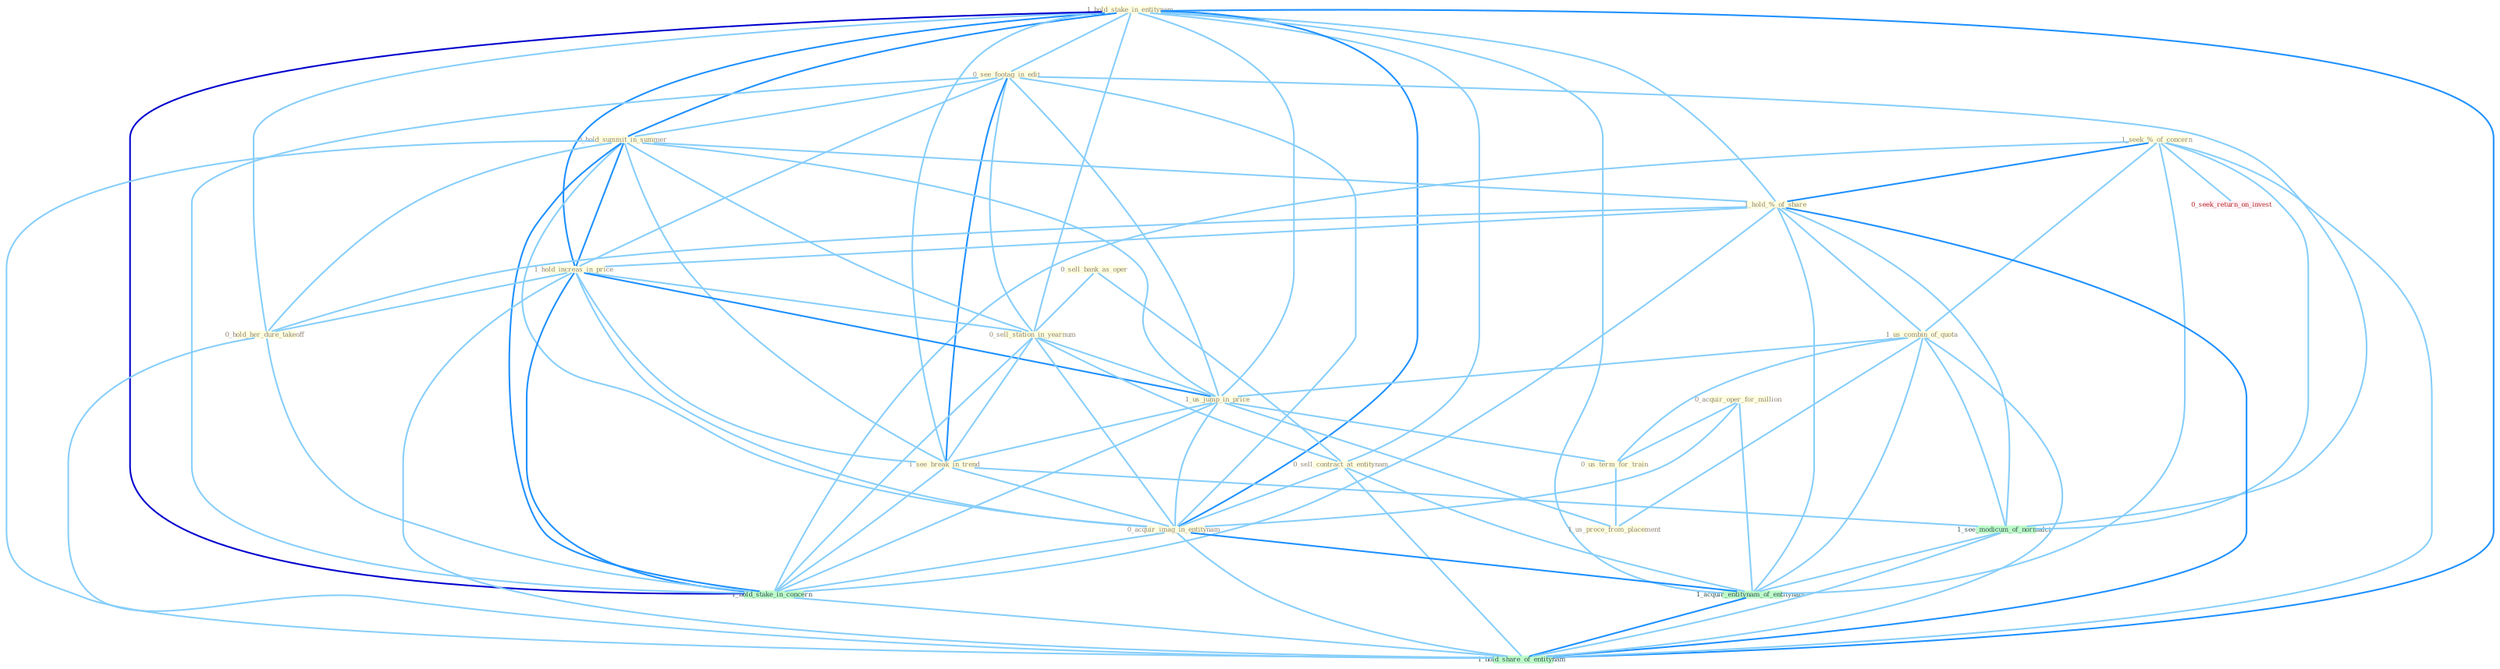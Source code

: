 Graph G{ 
    node
    [shape=polygon,style=filled,width=.5,height=.06,color="#BDFCC9",fixedsize=true,fontsize=4,
    fontcolor="#2f4f4f"];
    {node
    [color="#ffffe0", fontcolor="#8b7d6b"] "1_hold_stake_in_entitynam " "0_see_footag_in_edit " "1_seek_%_of_concern " "0_sell_bank_as_oper " "0_hold_summit_in_summer " "1_hold_%_of_share " "1_us_combin_of_quota " "0_acquir_oper_for_million " "1_hold_increas_in_price " "0_sell_station_in_yearnum " "1_us_jump_in_price " "0_us_term_for_train " "1_see_break_in_trend " "0_hold_her_dure_takeoff " "0_sell_contract_at_entitynam " "1_us_proce_from_placement " "0_acquir_imag_in_entitynam "}
{node [color="#fff0f5", fontcolor="#b22222"] "0_seek_return_on_invest "}
edge [color="#B0E2FF"];

	"1_hold_stake_in_entitynam " -- "0_see_footag_in_edit " [w="1", color="#87cefa" ];
	"1_hold_stake_in_entitynam " -- "0_hold_summit_in_summer " [w="2", color="#1e90ff" , len=0.8];
	"1_hold_stake_in_entitynam " -- "1_hold_%_of_share " [w="1", color="#87cefa" ];
	"1_hold_stake_in_entitynam " -- "1_hold_increas_in_price " [w="2", color="#1e90ff" , len=0.8];
	"1_hold_stake_in_entitynam " -- "0_sell_station_in_yearnum " [w="1", color="#87cefa" ];
	"1_hold_stake_in_entitynam " -- "1_us_jump_in_price " [w="1", color="#87cefa" ];
	"1_hold_stake_in_entitynam " -- "1_see_break_in_trend " [w="1", color="#87cefa" ];
	"1_hold_stake_in_entitynam " -- "0_hold_her_dure_takeoff " [w="1", color="#87cefa" ];
	"1_hold_stake_in_entitynam " -- "0_sell_contract_at_entitynam " [w="1", color="#87cefa" ];
	"1_hold_stake_in_entitynam " -- "0_acquir_imag_in_entitynam " [w="2", color="#1e90ff" , len=0.8];
	"1_hold_stake_in_entitynam " -- "1_hold_stake_in_concern " [w="3", color="#0000cd" , len=0.6];
	"1_hold_stake_in_entitynam " -- "1_acquir_entitynam_of_entitynam " [w="1", color="#87cefa" ];
	"1_hold_stake_in_entitynam " -- "1_hold_share_of_entitynam " [w="2", color="#1e90ff" , len=0.8];
	"0_see_footag_in_edit " -- "0_hold_summit_in_summer " [w="1", color="#87cefa" ];
	"0_see_footag_in_edit " -- "1_hold_increas_in_price " [w="1", color="#87cefa" ];
	"0_see_footag_in_edit " -- "0_sell_station_in_yearnum " [w="1", color="#87cefa" ];
	"0_see_footag_in_edit " -- "1_us_jump_in_price " [w="1", color="#87cefa" ];
	"0_see_footag_in_edit " -- "1_see_break_in_trend " [w="2", color="#1e90ff" , len=0.8];
	"0_see_footag_in_edit " -- "0_acquir_imag_in_entitynam " [w="1", color="#87cefa" ];
	"0_see_footag_in_edit " -- "1_hold_stake_in_concern " [w="1", color="#87cefa" ];
	"0_see_footag_in_edit " -- "1_see_modicum_of_normalci " [w="1", color="#87cefa" ];
	"1_seek_%_of_concern " -- "1_hold_%_of_share " [w="2", color="#1e90ff" , len=0.8];
	"1_seek_%_of_concern " -- "1_us_combin_of_quota " [w="1", color="#87cefa" ];
	"1_seek_%_of_concern " -- "1_hold_stake_in_concern " [w="1", color="#87cefa" ];
	"1_seek_%_of_concern " -- "0_seek_return_on_invest " [w="1", color="#87cefa" ];
	"1_seek_%_of_concern " -- "1_see_modicum_of_normalci " [w="1", color="#87cefa" ];
	"1_seek_%_of_concern " -- "1_acquir_entitynam_of_entitynam " [w="1", color="#87cefa" ];
	"1_seek_%_of_concern " -- "1_hold_share_of_entitynam " [w="1", color="#87cefa" ];
	"0_sell_bank_as_oper " -- "0_sell_station_in_yearnum " [w="1", color="#87cefa" ];
	"0_sell_bank_as_oper " -- "0_sell_contract_at_entitynam " [w="1", color="#87cefa" ];
	"0_hold_summit_in_summer " -- "1_hold_%_of_share " [w="1", color="#87cefa" ];
	"0_hold_summit_in_summer " -- "1_hold_increas_in_price " [w="2", color="#1e90ff" , len=0.8];
	"0_hold_summit_in_summer " -- "0_sell_station_in_yearnum " [w="1", color="#87cefa" ];
	"0_hold_summit_in_summer " -- "1_us_jump_in_price " [w="1", color="#87cefa" ];
	"0_hold_summit_in_summer " -- "1_see_break_in_trend " [w="1", color="#87cefa" ];
	"0_hold_summit_in_summer " -- "0_hold_her_dure_takeoff " [w="1", color="#87cefa" ];
	"0_hold_summit_in_summer " -- "0_acquir_imag_in_entitynam " [w="1", color="#87cefa" ];
	"0_hold_summit_in_summer " -- "1_hold_stake_in_concern " [w="2", color="#1e90ff" , len=0.8];
	"0_hold_summit_in_summer " -- "1_hold_share_of_entitynam " [w="1", color="#87cefa" ];
	"1_hold_%_of_share " -- "1_us_combin_of_quota " [w="1", color="#87cefa" ];
	"1_hold_%_of_share " -- "1_hold_increas_in_price " [w="1", color="#87cefa" ];
	"1_hold_%_of_share " -- "0_hold_her_dure_takeoff " [w="1", color="#87cefa" ];
	"1_hold_%_of_share " -- "1_hold_stake_in_concern " [w="1", color="#87cefa" ];
	"1_hold_%_of_share " -- "1_see_modicum_of_normalci " [w="1", color="#87cefa" ];
	"1_hold_%_of_share " -- "1_acquir_entitynam_of_entitynam " [w="1", color="#87cefa" ];
	"1_hold_%_of_share " -- "1_hold_share_of_entitynam " [w="2", color="#1e90ff" , len=0.8];
	"1_us_combin_of_quota " -- "1_us_jump_in_price " [w="1", color="#87cefa" ];
	"1_us_combin_of_quota " -- "0_us_term_for_train " [w="1", color="#87cefa" ];
	"1_us_combin_of_quota " -- "1_us_proce_from_placement " [w="1", color="#87cefa" ];
	"1_us_combin_of_quota " -- "1_see_modicum_of_normalci " [w="1", color="#87cefa" ];
	"1_us_combin_of_quota " -- "1_acquir_entitynam_of_entitynam " [w="1", color="#87cefa" ];
	"1_us_combin_of_quota " -- "1_hold_share_of_entitynam " [w="1", color="#87cefa" ];
	"0_acquir_oper_for_million " -- "0_us_term_for_train " [w="1", color="#87cefa" ];
	"0_acquir_oper_for_million " -- "0_acquir_imag_in_entitynam " [w="1", color="#87cefa" ];
	"0_acquir_oper_for_million " -- "1_acquir_entitynam_of_entitynam " [w="1", color="#87cefa" ];
	"1_hold_increas_in_price " -- "0_sell_station_in_yearnum " [w="1", color="#87cefa" ];
	"1_hold_increas_in_price " -- "1_us_jump_in_price " [w="2", color="#1e90ff" , len=0.8];
	"1_hold_increas_in_price " -- "1_see_break_in_trend " [w="1", color="#87cefa" ];
	"1_hold_increas_in_price " -- "0_hold_her_dure_takeoff " [w="1", color="#87cefa" ];
	"1_hold_increas_in_price " -- "0_acquir_imag_in_entitynam " [w="1", color="#87cefa" ];
	"1_hold_increas_in_price " -- "1_hold_stake_in_concern " [w="2", color="#1e90ff" , len=0.8];
	"1_hold_increas_in_price " -- "1_hold_share_of_entitynam " [w="1", color="#87cefa" ];
	"0_sell_station_in_yearnum " -- "1_us_jump_in_price " [w="1", color="#87cefa" ];
	"0_sell_station_in_yearnum " -- "1_see_break_in_trend " [w="1", color="#87cefa" ];
	"0_sell_station_in_yearnum " -- "0_sell_contract_at_entitynam " [w="1", color="#87cefa" ];
	"0_sell_station_in_yearnum " -- "0_acquir_imag_in_entitynam " [w="1", color="#87cefa" ];
	"0_sell_station_in_yearnum " -- "1_hold_stake_in_concern " [w="1", color="#87cefa" ];
	"1_us_jump_in_price " -- "0_us_term_for_train " [w="1", color="#87cefa" ];
	"1_us_jump_in_price " -- "1_see_break_in_trend " [w="1", color="#87cefa" ];
	"1_us_jump_in_price " -- "1_us_proce_from_placement " [w="1", color="#87cefa" ];
	"1_us_jump_in_price " -- "0_acquir_imag_in_entitynam " [w="1", color="#87cefa" ];
	"1_us_jump_in_price " -- "1_hold_stake_in_concern " [w="1", color="#87cefa" ];
	"0_us_term_for_train " -- "1_us_proce_from_placement " [w="1", color="#87cefa" ];
	"1_see_break_in_trend " -- "0_acquir_imag_in_entitynam " [w="1", color="#87cefa" ];
	"1_see_break_in_trend " -- "1_hold_stake_in_concern " [w="1", color="#87cefa" ];
	"1_see_break_in_trend " -- "1_see_modicum_of_normalci " [w="1", color="#87cefa" ];
	"0_hold_her_dure_takeoff " -- "1_hold_stake_in_concern " [w="1", color="#87cefa" ];
	"0_hold_her_dure_takeoff " -- "1_hold_share_of_entitynam " [w="1", color="#87cefa" ];
	"0_sell_contract_at_entitynam " -- "0_acquir_imag_in_entitynam " [w="1", color="#87cefa" ];
	"0_sell_contract_at_entitynam " -- "1_acquir_entitynam_of_entitynam " [w="1", color="#87cefa" ];
	"0_sell_contract_at_entitynam " -- "1_hold_share_of_entitynam " [w="1", color="#87cefa" ];
	"0_acquir_imag_in_entitynam " -- "1_hold_stake_in_concern " [w="1", color="#87cefa" ];
	"0_acquir_imag_in_entitynam " -- "1_acquir_entitynam_of_entitynam " [w="2", color="#1e90ff" , len=0.8];
	"0_acquir_imag_in_entitynam " -- "1_hold_share_of_entitynam " [w="1", color="#87cefa" ];
	"1_hold_stake_in_concern " -- "1_hold_share_of_entitynam " [w="1", color="#87cefa" ];
	"1_see_modicum_of_normalci " -- "1_acquir_entitynam_of_entitynam " [w="1", color="#87cefa" ];
	"1_see_modicum_of_normalci " -- "1_hold_share_of_entitynam " [w="1", color="#87cefa" ];
	"1_acquir_entitynam_of_entitynam " -- "1_hold_share_of_entitynam " [w="2", color="#1e90ff" , len=0.8];
}